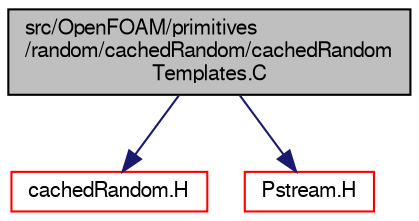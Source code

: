 digraph "src/OpenFOAM/primitives/random/cachedRandom/cachedRandomTemplates.C"
{
  bgcolor="transparent";
  edge [fontname="FreeSans",fontsize="10",labelfontname="FreeSans",labelfontsize="10"];
  node [fontname="FreeSans",fontsize="10",shape=record];
  Node0 [label="src/OpenFOAM/primitives\l/random/cachedRandom/cachedRandom\lTemplates.C",height=0.2,width=0.4,color="black", fillcolor="grey75", style="filled", fontcolor="black"];
  Node0 -> Node1 [color="midnightblue",fontsize="10",style="solid",fontname="FreeSans"];
  Node1 [label="cachedRandom.H",height=0.2,width=0.4,color="red",URL="$a12452.html"];
  Node0 -> Node51 [color="midnightblue",fontsize="10",style="solid",fontname="FreeSans"];
  Node51 [label="Pstream.H",height=0.2,width=0.4,color="red",URL="$a09134.html"];
}
